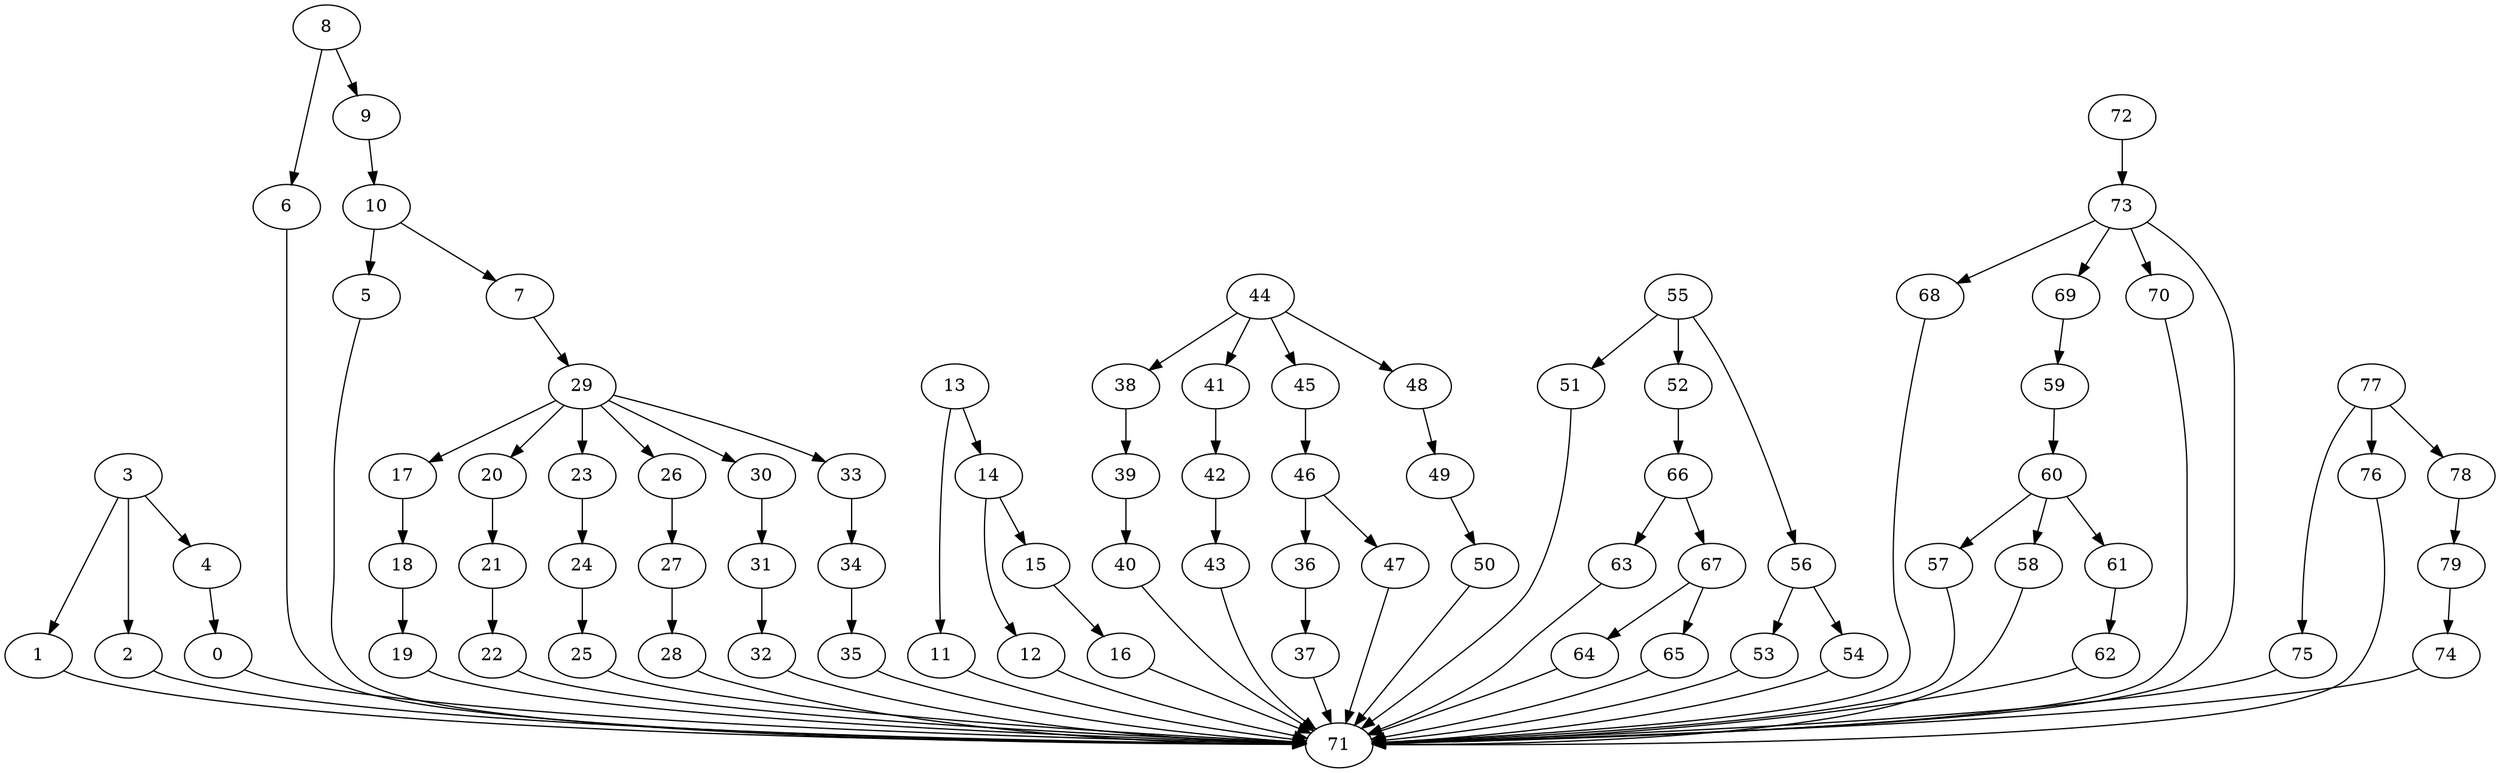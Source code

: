strict digraph  {
0 [exec=161];
1 [exec=157];
2 [exec=67];
3 [exec=111];
4 [exec=73];
5 [exec=61];
6 [exec=192];
7 [exec=84];
8 [exec=124];
9 [exec=157];
10 [exec=86];
11 [exec=145];
12 [exec=74];
13 [exec=190];
14 [exec=66];
15 [exec=194];
16 [exec=65];
17 [exec=142];
18 [exec=126];
19 [exec=113];
20 [exec=96];
21 [exec=112];
22 [exec=70];
23 [exec=197];
24 [exec=126];
25 [exec=184];
26 [exec=176];
27 [exec=137];
28 [exec=164];
29 [exec=123];
30 [exec=68];
31 [exec=80];
32 [exec=181];
33 [exec=157];
34 [exec=92];
35 [exec=137];
36 [exec=69];
37 [exec=192];
38 [exec=196];
39 [exec=130];
40 [exec=137];
41 [exec=139];
42 [exec=177];
43 [exec=198];
44 [exec=166];
45 [exec=67];
46 [exec=73];
47 [exec=119];
48 [exec=171];
49 [exec=66];
50 [exec=65];
51 [exec=93];
52 [exec=79];
53 [exec=176];
54 [exec=65];
55 [exec=105];
56 [exec=123];
57 [exec=152];
58 [exec=190];
59 [exec=121];
60 [exec=85];
61 [exec=160];
62 [exec=190];
63 [exec=88];
64 [exec=109];
65 [exec=109];
66 [exec=53];
67 [exec=174];
68 [exec=194];
69 [exec=131];
70 [exec=82];
71 [exec=181];
72 [exec=63];
73 [exec=166];
74 [exec=67];
75 [exec=103];
76 [exec=162];
77 [exec=91];
78 [exec=78];
79 [exec=137];
0 -> 71  [comm=17];
1 -> 71  [comm=11];
2 -> 71  [comm=20];
3 -> 4  [comm=10];
3 -> 1  [comm=18];
3 -> 2  [comm=15];
4 -> 0  [comm=7];
5 -> 71  [comm=17];
6 -> 71  [comm=19];
7 -> 29  [comm=17];
8 -> 9  [comm=7];
8 -> 6  [comm=10];
9 -> 10  [comm=10];
10 -> 5  [comm=9];
10 -> 7  [comm=5];
11 -> 71  [comm=9];
12 -> 71  [comm=19];
13 -> 14  [comm=9];
13 -> 11  [comm=20];
14 -> 12  [comm=16];
14 -> 15  [comm=9];
15 -> 16  [comm=9];
16 -> 71  [comm=5];
17 -> 18  [comm=5];
18 -> 19  [comm=8];
19 -> 71  [comm=9];
20 -> 21  [comm=18];
21 -> 22  [comm=11];
22 -> 71  [comm=11];
23 -> 24  [comm=5];
24 -> 25  [comm=13];
25 -> 71  [comm=11];
26 -> 27  [comm=14];
27 -> 28  [comm=12];
28 -> 71  [comm=15];
29 -> 30  [comm=13];
29 -> 17  [comm=18];
29 -> 20  [comm=9];
29 -> 23  [comm=6];
29 -> 26  [comm=16];
29 -> 33  [comm=19];
30 -> 31  [comm=18];
31 -> 32  [comm=9];
32 -> 71  [comm=9];
33 -> 34  [comm=5];
34 -> 35  [comm=19];
35 -> 71  [comm=10];
36 -> 37  [comm=5];
37 -> 71  [comm=9];
38 -> 39  [comm=10];
39 -> 40  [comm=9];
40 -> 71  [comm=20];
41 -> 42  [comm=8];
42 -> 43  [comm=6];
43 -> 71  [comm=15];
44 -> 45  [comm=20];
44 -> 38  [comm=8];
44 -> 41  [comm=6];
44 -> 48  [comm=12];
45 -> 46  [comm=11];
46 -> 47  [comm=13];
46 -> 36  [comm=6];
47 -> 71  [comm=8];
48 -> 49  [comm=19];
49 -> 50  [comm=5];
50 -> 71  [comm=7];
51 -> 71  [comm=19];
52 -> 66  [comm=15];
53 -> 71  [comm=11];
54 -> 71  [comm=13];
55 -> 56  [comm=19];
55 -> 51  [comm=20];
55 -> 52  [comm=12];
56 -> 53  [comm=13];
56 -> 54  [comm=11];
57 -> 71  [comm=19];
58 -> 71  [comm=9];
59 -> 60  [comm=18];
60 -> 57  [comm=8];
60 -> 58  [comm=17];
60 -> 61  [comm=19];
61 -> 62  [comm=15];
62 -> 71  [comm=7];
63 -> 71  [comm=12];
64 -> 71  [comm=18];
65 -> 71  [comm=7];
66 -> 67  [comm=11];
66 -> 63  [comm=14];
67 -> 64  [comm=8];
67 -> 65  [comm=9];
68 -> 71  [comm=16];
69 -> 59  [comm=9];
70 -> 71  [comm=13];
72 -> 73  [comm=9];
73 -> 68  [comm=19];
73 -> 69  [comm=12];
73 -> 70  [comm=8];
73 -> 71  [comm=17];
74 -> 71  [comm=20];
75 -> 71  [comm=10];
76 -> 71  [comm=12];
77 -> 78  [comm=10];
77 -> 75  [comm=18];
77 -> 76  [comm=17];
78 -> 79  [comm=15];
79 -> 74  [comm=18];
}
